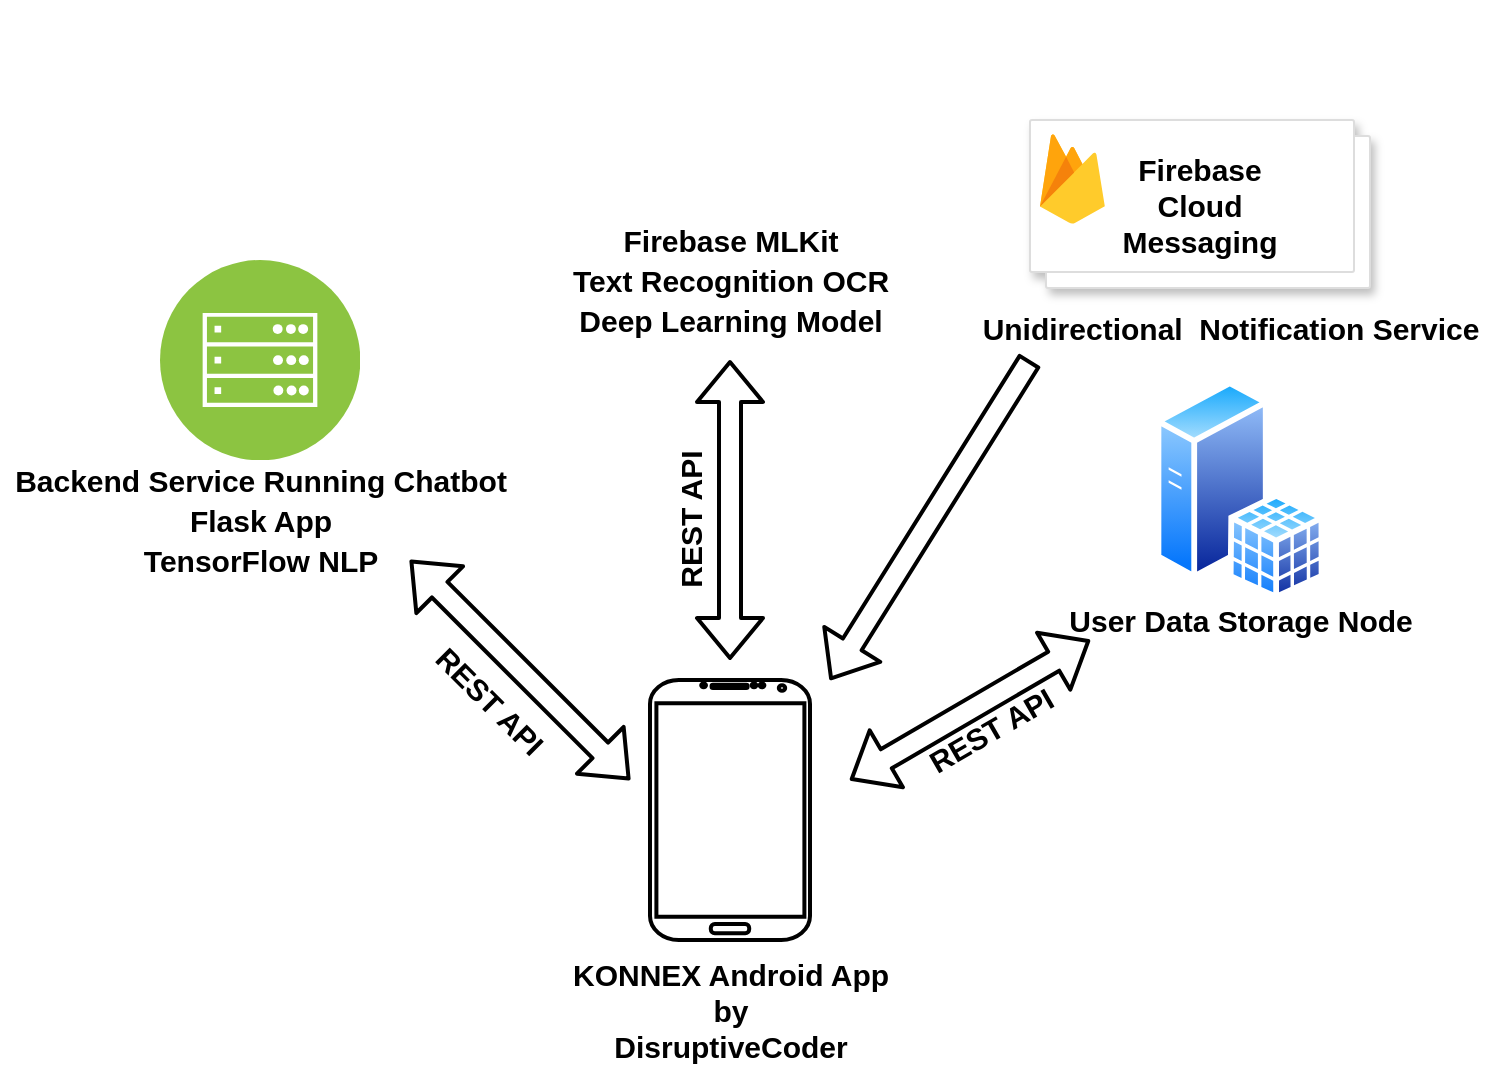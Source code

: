 <mxfile version="14.7.0" type="device"><diagram id="iKf_JcvoV5XEA57GXuf6" name="Page-1"><mxGraphModel dx="868" dy="482" grid="1" gridSize="10" guides="1" tooltips="1" connect="1" arrows="1" fold="1" page="1" pageScale="1" pageWidth="850" pageHeight="1100" math="0" shadow="0"><root><mxCell id="0"/><mxCell id="1" parent="0"/><mxCell id="8R5yRtrGc-TNXD1zRAO0-1" value="" style="verticalLabelPosition=bottom;verticalAlign=top;html=1;shadow=0;strokeWidth=2;shape=mxgraph.android.phone2;" parent="1" vertex="1"><mxGeometry x="400" y="370" width="80" height="130" as="geometry"/></mxCell><mxCell id="8R5yRtrGc-TNXD1zRAO0-2" value="" style="aspect=fixed;perimeter=ellipsePerimeter;html=1;align=center;shadow=0;dashed=0;fontColor=#4277BB;labelBackgroundColor=#ffffff;fontSize=12;spacingTop=3;image;image=img/lib/ibm/infrastructure/mobile_backend.svg;strokeColor=#000000;strokeWidth=2;" parent="1" vertex="1"><mxGeometry x="155" y="160" width="100" height="100" as="geometry"/></mxCell><mxCell id="8R5yRtrGc-TNXD1zRAO0-3" value="&lt;b style=&quot;font-size: 15px&quot;&gt;KONNEX Android App&lt;br&gt;by&lt;br&gt;DisruptiveCoder&lt;br&gt;&lt;/b&gt;" style="text;html=1;align=center;verticalAlign=middle;resizable=0;points=[];autosize=1;strokeWidth=2;" parent="1" vertex="1"><mxGeometry x="355" y="510" width="170" height="50" as="geometry"/></mxCell><mxCell id="8R5yRtrGc-TNXD1zRAO0-6" value="&lt;b&gt;&lt;font style=&quot;font-size: 15px&quot;&gt;Backend Service Running Chatbot&lt;/font&gt;&lt;/b&gt;" style="text;html=1;align=center;verticalAlign=middle;resizable=0;points=[];autosize=1;strokeWidth=2;" parent="1" vertex="1"><mxGeometry x="75" y="260" width="260" height="20" as="geometry"/></mxCell><mxCell id="8R5yRtrGc-TNXD1zRAO0-7" value="" style="shape=flexArrow;endArrow=classic;startArrow=classic;html=1;strokeWidth=2;" parent="1" edge="1"><mxGeometry width="50" height="50" relative="1" as="geometry"><mxPoint x="280" y="310" as="sourcePoint"/><mxPoint x="390" y="420" as="targetPoint"/></mxGeometry></mxCell><mxCell id="8R5yRtrGc-TNXD1zRAO0-8" value="&lt;b&gt;&lt;font style=&quot;font-size: 15px&quot;&gt;REST API&lt;/font&gt;&lt;/b&gt;" style="text;html=1;align=center;verticalAlign=middle;resizable=0;points=[];autosize=1;strokeWidth=2;rotation=45;" parent="1" vertex="1"><mxGeometry x="280" y="370" width="80" height="20" as="geometry"/></mxCell><mxCell id="8R5yRtrGc-TNXD1zRAO0-9" value="&lt;b&gt;&lt;font style=&quot;font-size: 15px&quot;&gt;Flask App&lt;/font&gt;&lt;/b&gt;" style="text;html=1;align=center;verticalAlign=middle;resizable=0;points=[];autosize=1;strokeWidth=2;" parent="1" vertex="1"><mxGeometry x="160" y="280" width="90" height="20" as="geometry"/></mxCell><mxCell id="8R5yRtrGc-TNXD1zRAO0-10" value="&lt;b&gt;&lt;font style=&quot;font-size: 15px&quot;&gt;TensorFlow NLP&lt;/font&gt;&lt;/b&gt;" style="text;html=1;align=center;verticalAlign=middle;resizable=0;points=[];autosize=1;strokeWidth=2;" parent="1" vertex="1"><mxGeometry x="140" y="300" width="130" height="20" as="geometry"/></mxCell><mxCell id="8R5yRtrGc-TNXD1zRAO0-11" value="" style="shape=image;html=1;verticalAlign=top;verticalLabelPosition=bottom;labelBackgroundColor=#ffffff;imageAspect=0;aspect=fixed;image=https://cdn4.iconfinder.com/data/icons/google-i-o-2016/512/google_firebase-128.png;strokeColor=#000000;strokeWidth=2;" parent="1" vertex="1"><mxGeometry x="390" y="30" width="100" height="100" as="geometry"/></mxCell><mxCell id="8R5yRtrGc-TNXD1zRAO0-12" value="&lt;font style=&quot;font-size: 15px&quot;&gt;&lt;b&gt;Firebase MLKit&lt;/b&gt;&lt;/font&gt;" style="text;html=1;align=center;verticalAlign=middle;resizable=0;points=[];autosize=1;" parent="1" vertex="1"><mxGeometry x="380" y="140" width="120" height="20" as="geometry"/></mxCell><mxCell id="8R5yRtrGc-TNXD1zRAO0-13" value="" style="shape=flexArrow;endArrow=classic;startArrow=classic;html=1;strokeWidth=2;" parent="1" edge="1"><mxGeometry width="50" height="50" relative="1" as="geometry"><mxPoint x="440" y="210" as="sourcePoint"/><mxPoint x="440" y="360" as="targetPoint"/></mxGeometry></mxCell><mxCell id="8R5yRtrGc-TNXD1zRAO0-15" value="&lt;font style=&quot;font-size: 15px&quot;&gt;&lt;b&gt;Text Recognition OCR&lt;/b&gt;&lt;/font&gt;" style="text;html=1;align=center;verticalAlign=middle;resizable=0;points=[];autosize=1;" parent="1" vertex="1"><mxGeometry x="355" y="160" width="170" height="20" as="geometry"/></mxCell><mxCell id="8R5yRtrGc-TNXD1zRAO0-16" value="&lt;b&gt;&lt;font style=&quot;font-size: 15px&quot;&gt;REST API&lt;/font&gt;&lt;/b&gt;" style="text;html=1;align=center;verticalAlign=middle;resizable=0;points=[];autosize=1;strokeWidth=2;rotation=-90;" parent="1" vertex="1"><mxGeometry x="380" y="280" width="80" height="20" as="geometry"/></mxCell><mxCell id="8R5yRtrGc-TNXD1zRAO0-17" value="&lt;font style=&quot;font-size: 15px&quot;&gt;&lt;b&gt;Deep Learning Model&lt;br&gt;&lt;/b&gt;&lt;/font&gt;" style="text;html=1;align=center;verticalAlign=middle;resizable=0;points=[];autosize=1;" parent="1" vertex="1"><mxGeometry x="355" y="180" width="170" height="20" as="geometry"/></mxCell><mxCell id="8R5yRtrGc-TNXD1zRAO0-18" value="Firebase&#10;Cloud&#10;Messaging" style="shape=mxgraph.gcp2.doubleRect;strokeColor=#dddddd;shadow=1;strokeWidth=1;fontStyle=1;fontSize=15;" parent="1" vertex="1"><mxGeometry x="590" y="90" width="170" height="84" as="geometry"/></mxCell><mxCell id="8R5yRtrGc-TNXD1zRAO0-19" value="" style="dashed=0;connectable=0;html=1;fillColor=#5184F3;strokeColor=none;shape=mxgraph.gcp2.firebase;part=1;labelPosition=right;verticalLabelPosition=middle;align=center;verticalAlign=middle;spacingLeft=5;fontColor=#999999;fontSize=12;" parent="8R5yRtrGc-TNXD1zRAO0-18" vertex="1"><mxGeometry width="32.4" height="45" relative="1" as="geometry"><mxPoint x="5" y="7" as="offset"/></mxGeometry></mxCell><mxCell id="8R5yRtrGc-TNXD1zRAO0-23" value="" style="shape=flexArrow;endArrow=classic;html=1;strokeWidth=2;fontSize=15;" parent="1" edge="1"><mxGeometry width="50" height="50" relative="1" as="geometry"><mxPoint x="590" y="210" as="sourcePoint"/><mxPoint x="490" y="370" as="targetPoint"/></mxGeometry></mxCell><mxCell id="8R5yRtrGc-TNXD1zRAO0-24" value="&lt;b&gt;Unidirectional&amp;nbsp; Notification Service&lt;/b&gt;" style="text;html=1;align=center;verticalAlign=middle;resizable=0;points=[];autosize=1;fontSize=15;" parent="1" vertex="1"><mxGeometry x="560" y="184" width="260" height="20" as="geometry"/></mxCell><mxCell id="8R5yRtrGc-TNXD1zRAO0-25" value="" style="aspect=fixed;perimeter=ellipsePerimeter;html=1;align=center;shadow=0;dashed=0;spacingTop=3;image;image=img/lib/active_directory/sql_server.svg;strokeColor=#000000;strokeWidth=2;fontSize=15;" parent="1" vertex="1"><mxGeometry x="652.65" y="220" width="84.7" height="110" as="geometry"/></mxCell><mxCell id="8R5yRtrGc-TNXD1zRAO0-26" value="" style="shape=flexArrow;endArrow=classic;startArrow=classic;html=1;strokeWidth=2;" parent="1" edge="1"><mxGeometry width="50" height="50" relative="1" as="geometry"><mxPoint x="620" y="350" as="sourcePoint"/><mxPoint x="500" y="420" as="targetPoint"/></mxGeometry></mxCell><mxCell id="8R5yRtrGc-TNXD1zRAO0-27" value="&lt;b&gt;User Data Storage Node&lt;/b&gt;" style="text;html=1;align=center;verticalAlign=middle;resizable=0;points=[];autosize=1;fontSize=15;" parent="1" vertex="1"><mxGeometry x="600" y="330" width="190" height="20" as="geometry"/></mxCell><mxCell id="8R5yRtrGc-TNXD1zRAO0-28" value="&lt;b&gt;&lt;font style=&quot;font-size: 15px&quot;&gt;REST API&lt;/font&gt;&lt;/b&gt;" style="text;html=1;align=center;verticalAlign=middle;resizable=0;points=[];autosize=1;strokeWidth=2;rotation=-30;" parent="1" vertex="1"><mxGeometry x="530" y="385" width="80" height="20" as="geometry"/></mxCell><mxCell id="8R5yRtrGc-TNXD1zRAO0-32" value="" style="shape=image;verticalLabelPosition=bottom;labelBackgroundColor=#ffffff;verticalAlign=top;aspect=fixed;imageAspect=0;image=https://cdn1.iconfinder.com/data/icons/logotypes/32/android-512.png;" parent="1" vertex="1"><mxGeometry x="410" y="405" width="60" height="60" as="geometry"/></mxCell></root></mxGraphModel></diagram></mxfile>
